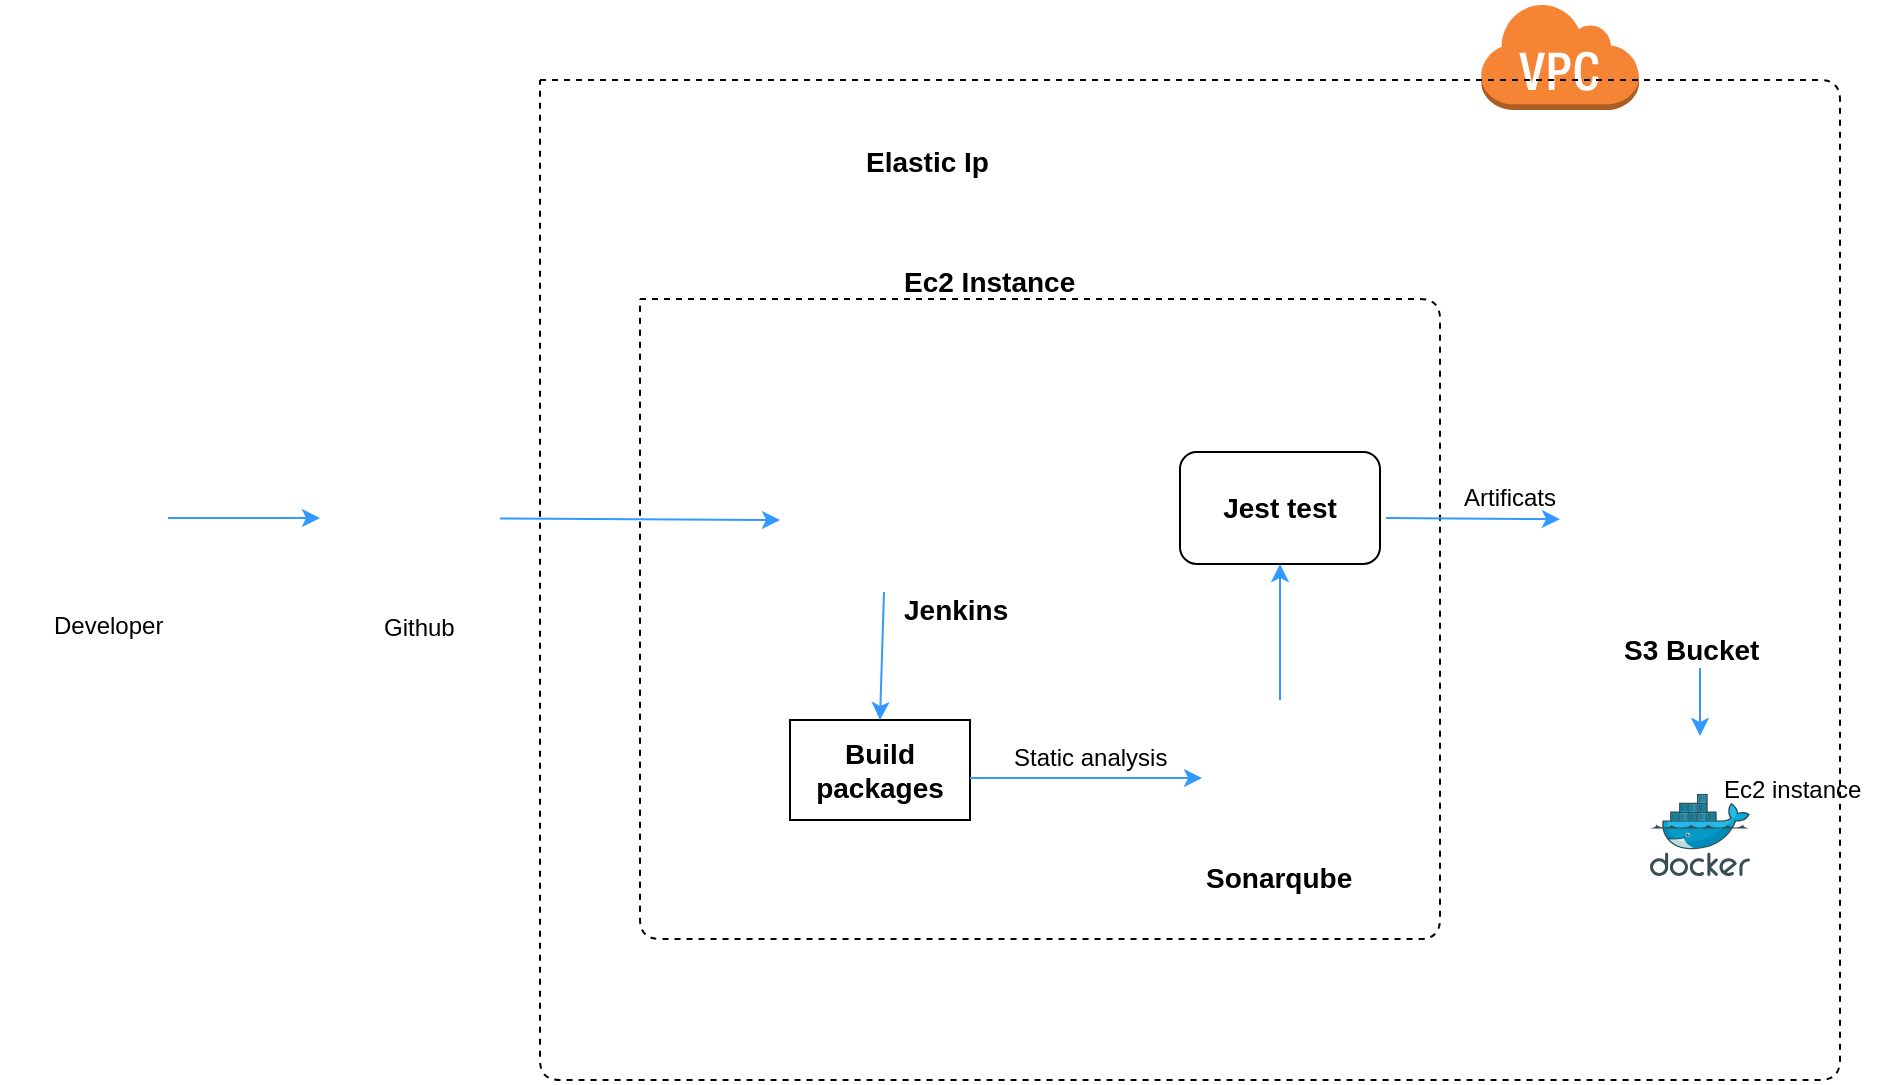<mxfile version="12.2.6" type="github" pages="1"><diagram id="fGGUIxdVda9MGqep7ntM" name="Page-1"><mxGraphModel dx="1088" dy="519" grid="1" gridSize="10" guides="1" tooltips="1" connect="1" arrows="1" fold="1" page="1" pageScale="1" pageWidth="850" pageHeight="1100" math="0" shadow="0"><root><mxCell id="0"/><mxCell id="1" parent="0"/><mxCell id="Y3wFwyDO3X8IU63ujGcw-1" value="" style="shape=image;html=1;verticalAlign=top;verticalLabelPosition=bottom;labelBackgroundColor=#ffffff;imageAspect=0;aspect=fixed;image=https://cdn4.iconfinder.com/data/icons/google-i-o-2016/512/google_firebase-128.png" vertex="1" parent="1"><mxGeometry y="264" width="82" height="82" as="geometry"/></mxCell><mxCell id="Y3wFwyDO3X8IU63ujGcw-2" value="" style="shape=image;html=1;verticalAlign=top;verticalLabelPosition=bottom;labelBackgroundColor=#ffffff;imageAspect=0;aspect=fixed;image=https://cdn4.iconfinder.com/data/icons/social-media-logos-6/512/71-github-128.png" vertex="1" parent="1"><mxGeometry x="160" y="264" width="90" height="90" as="geometry"/></mxCell><mxCell id="Y3wFwyDO3X8IU63ujGcw-4" value="" style="shape=image;html=1;verticalAlign=top;verticalLabelPosition=bottom;labelBackgroundColor=#ffffff;imageAspect=0;aspect=fixed;image=https://cdn2.iconfinder.com/data/icons/amazon-aws-stencils/100/Compute__Networking_copy_Amazon_EC2_Elastic_IP-128.png;direction=south;" vertex="1" parent="1"><mxGeometry x="390" y="90" width="80" height="80" as="geometry"/></mxCell><mxCell id="Y3wFwyDO3X8IU63ujGcw-6" value="" style="shape=image;html=1;verticalAlign=top;verticalLabelPosition=bottom;labelBackgroundColor=#ffffff;imageAspect=0;aspect=fixed;image=https://cdn2.iconfinder.com/data/icons/amazon-aws-stencils/100/Compute__Networking_copy_Amazon_EC2---128.png" vertex="1" parent="1"><mxGeometry x="391" y="160" width="79" height="79" as="geometry"/></mxCell><mxCell id="Y3wFwyDO3X8IU63ujGcw-8" value="" style="outlineConnect=0;dashed=0;verticalLabelPosition=bottom;verticalAlign=top;align=center;html=1;shape=mxgraph.aws3.virtual_private_cloud;fillColor=#F58534;gradientColor=none;" vertex="1" parent="1"><mxGeometry x="740" y="51" width="79.5" height="54" as="geometry"/></mxCell><mxCell id="Y3wFwyDO3X8IU63ujGcw-9" value="" style="shape=image;html=1;verticalAlign=top;verticalLabelPosition=bottom;labelBackgroundColor=#ffffff;imageAspect=0;aspect=fixed;image=https://cdn2.iconfinder.com/data/icons/amazon-aws-stencils/100/Storage__Content_Delivery_Amazon_S3-128.png" vertex="1" parent="1"><mxGeometry x="780" y="246" width="128" height="128" as="geometry"/></mxCell><mxCell id="Y3wFwyDO3X8IU63ujGcw-10" value="" style="endArrow=none;dashed=1;html=1;" edge="1" parent="1"><mxGeometry width="50" height="50" relative="1" as="geometry"><mxPoint x="270" y="90" as="sourcePoint"/><mxPoint x="270" y="90" as="targetPoint"/><Array as="points"><mxPoint x="920" y="90"/><mxPoint x="920" y="590"/><mxPoint x="270" y="590"/></Array></mxGeometry></mxCell><mxCell id="Y3wFwyDO3X8IU63ujGcw-11" value="" style="endArrow=none;dashed=1;html=1;" edge="1" parent="1"><mxGeometry width="50" height="50" relative="1" as="geometry"><mxPoint x="320" y="199.5" as="sourcePoint"/><mxPoint x="320" y="199.5" as="targetPoint"/><Array as="points"><mxPoint x="720" y="199.5"/><mxPoint x="720" y="519.5"/><mxPoint x="320" y="519.5"/></Array></mxGeometry></mxCell><mxCell id="Y3wFwyDO3X8IU63ujGcw-12" value="&lt;b&gt;&lt;font style=&quot;font-size: 14px&quot;&gt;Elastic &lt;/font&gt;&lt;font style=&quot;font-size: 14px&quot;&gt;Ip&lt;/font&gt;&lt;/b&gt;" style="text;html=1;resizable=0;points=[];autosize=1;align=left;verticalAlign=top;spacingTop=-4;" vertex="1" parent="1"><mxGeometry x="430.5" y="120" width="80" height="20" as="geometry"/></mxCell><mxCell id="Y3wFwyDO3X8IU63ujGcw-13" value="&lt;b&gt;&lt;font style=&quot;font-size: 14px&quot;&gt;Ec2 Instance&lt;/font&gt;&lt;/b&gt;" style="text;html=1;resizable=0;points=[];autosize=1;align=left;verticalAlign=top;spacingTop=-4;" vertex="1" parent="1"><mxGeometry x="450" y="179.5" width="100" height="20" as="geometry"/></mxCell><mxCell id="Y3wFwyDO3X8IU63ujGcw-15" value="" style="shape=image;html=1;verticalAlign=top;verticalLabelPosition=bottom;labelBackgroundColor=#ffffff;imageAspect=0;aspect=fixed;image=https://cdn4.iconfinder.com/data/icons/logos-brands-5/24/jenkins-128.png" vertex="1" parent="1"><mxGeometry x="390" y="264" width="80" height="80" as="geometry"/></mxCell><mxCell id="Y3wFwyDO3X8IU63ujGcw-16" value="&lt;b&gt;&lt;font style=&quot;font-size: 14px&quot;&gt;Jenkins&lt;/font&gt;&lt;/b&gt;" style="text;html=1;resizable=0;points=[];autosize=1;align=left;verticalAlign=top;spacingTop=-4;" vertex="1" parent="1"><mxGeometry x="450" y="344" width="70" height="20" as="geometry"/></mxCell><mxCell id="Y3wFwyDO3X8IU63ujGcw-19" value="" style="endArrow=classic;html=1;strokeColor=#3399FF;" edge="1" parent="1" source="Y3wFwyDO3X8IU63ujGcw-2"><mxGeometry width="50" height="50" relative="1" as="geometry"><mxPoint x="350" y="355" as="sourcePoint"/><mxPoint x="390" y="310" as="targetPoint"/></mxGeometry></mxCell><mxCell id="Y3wFwyDO3X8IU63ujGcw-20" value="" style="endArrow=classic;html=1;strokeColor=#3399FF;entryX=0;entryY=0.5;entryDx=0;entryDy=0;" edge="1" parent="1" target="Y3wFwyDO3X8IU63ujGcw-2"><mxGeometry width="50" height="50" relative="1" as="geometry"><mxPoint x="84" y="309" as="sourcePoint"/><mxPoint x="140" y="470" as="targetPoint"/></mxGeometry></mxCell><mxCell id="Y3wFwyDO3X8IU63ujGcw-21" value="" style="shape=image;html=1;verticalAlign=top;verticalLabelPosition=bottom;labelBackgroundColor=#ffffff;imageAspect=0;aspect=fixed;image=https://cdn1.iconfinder.com/data/icons/science-technology-outline/91/Science__Technology_30-128.png" vertex="1" parent="1"><mxGeometry x="601" y="400" width="78" height="78" as="geometry"/></mxCell><mxCell id="Y3wFwyDO3X8IU63ujGcw-23" value="&lt;b&gt;&lt;font style=&quot;font-size: 14px&quot;&gt;Jest test&lt;/font&gt;&lt;/b&gt;" style="rounded=1;whiteSpace=wrap;html=1;" vertex="1" parent="1"><mxGeometry x="590" y="276" width="100" height="56" as="geometry"/></mxCell><mxCell id="Y3wFwyDO3X8IU63ujGcw-25" value="&lt;b&gt;&lt;font style=&quot;font-size: 14px&quot;&gt;Build packages&lt;/font&gt;&lt;/b&gt;" style="rounded=0;whiteSpace=wrap;html=1;" vertex="1" parent="1"><mxGeometry x="395" y="410" width="90" height="50" as="geometry"/></mxCell><mxCell id="Y3wFwyDO3X8IU63ujGcw-27" value="" style="endArrow=classic;html=1;strokeColor=#3399FF;" edge="1" parent="1"><mxGeometry width="50" height="50" relative="1" as="geometry"><mxPoint x="485" y="439" as="sourcePoint"/><mxPoint x="601" y="439" as="targetPoint"/></mxGeometry></mxCell><mxCell id="Y3wFwyDO3X8IU63ujGcw-28" value="" style="endArrow=classic;html=1;strokeColor=#3399FF;entryX=0.5;entryY=1;entryDx=0;entryDy=0;exitX=0.5;exitY=0;exitDx=0;exitDy=0;" edge="1" parent="1" source="Y3wFwyDO3X8IU63ujGcw-21" target="Y3wFwyDO3X8IU63ujGcw-23"><mxGeometry width="50" height="50" relative="1" as="geometry"><mxPoint x="610" y="391" as="sourcePoint"/><mxPoint x="660" y="341" as="targetPoint"/></mxGeometry></mxCell><mxCell id="Y3wFwyDO3X8IU63ujGcw-30" value="" style="endArrow=classic;html=1;strokeColor=#3399FF;entryX=0.5;entryY=0;entryDx=0;entryDy=0;exitX=0.65;exitY=1.025;exitDx=0;exitDy=0;exitPerimeter=0;" edge="1" parent="1" source="Y3wFwyDO3X8IU63ujGcw-15" target="Y3wFwyDO3X8IU63ujGcw-25"><mxGeometry width="50" height="50" relative="1" as="geometry"><mxPoint x="10" y="660" as="sourcePoint"/><mxPoint x="60" y="610" as="targetPoint"/></mxGeometry></mxCell><mxCell id="Y3wFwyDO3X8IU63ujGcw-31" value="" style="endArrow=classic;html=1;strokeColor=#3399FF;" edge="1" parent="1" target="Y3wFwyDO3X8IU63ujGcw-9"><mxGeometry width="50" height="50" relative="1" as="geometry"><mxPoint x="693" y="309" as="sourcePoint"/><mxPoint x="60" y="610" as="targetPoint"/></mxGeometry></mxCell><mxCell id="Y3wFwyDO3X8IU63ujGcw-32" value="&lt;b&gt;&lt;font style=&quot;font-size: 14px&quot;&gt;Sonarqube&lt;/font&gt;&lt;/b&gt;" style="text;html=1;resizable=0;points=[];autosize=1;align=left;verticalAlign=top;spacingTop=-4;" vertex="1" parent="1"><mxGeometry x="601" y="478" width="90" height="20" as="geometry"/></mxCell><mxCell id="Y3wFwyDO3X8IU63ujGcw-45" value="" style="edgeStyle=orthogonalEdgeStyle;rounded=0;orthogonalLoop=1;jettySize=auto;html=1;strokeColor=#3399FF;" edge="1" parent="1" source="Y3wFwyDO3X8IU63ujGcw-33" target="Y3wFwyDO3X8IU63ujGcw-43"><mxGeometry relative="1" as="geometry"/></mxCell><mxCell id="Y3wFwyDO3X8IU63ujGcw-33" value="&lt;b&gt;&lt;font style=&quot;font-size: 14px&quot;&gt;S3 Bucket&lt;/font&gt;&lt;/b&gt;" style="text;html=1;resizable=0;points=[];autosize=1;align=left;verticalAlign=top;spacingTop=-4;" vertex="1" parent="1"><mxGeometry x="810" y="364" width="80" height="20" as="geometry"/></mxCell><mxCell id="Y3wFwyDO3X8IU63ujGcw-35" value="Artificats" style="text;html=1;resizable=0;points=[];autosize=1;align=left;verticalAlign=top;spacingTop=-4;" vertex="1" parent="1"><mxGeometry x="730" y="289" width="60" height="20" as="geometry"/></mxCell><mxCell id="Y3wFwyDO3X8IU63ujGcw-36" value="Static analysis" style="text;html=1;resizable=0;points=[];autosize=1;align=left;verticalAlign=top;spacingTop=-4;" vertex="1" parent="1"><mxGeometry x="505" y="419" width="90" height="20" as="geometry"/></mxCell><mxCell id="Y3wFwyDO3X8IU63ujGcw-37" value="Github" style="text;html=1;resizable=0;points=[];autosize=1;align=left;verticalAlign=top;spacingTop=-4;" vertex="1" parent="1"><mxGeometry x="190" y="354" width="50" height="20" as="geometry"/></mxCell><mxCell id="Y3wFwyDO3X8IU63ujGcw-41" value="Developer" style="text;html=1;resizable=0;points=[];autosize=1;align=left;verticalAlign=top;spacingTop=-4;" vertex="1" parent="1"><mxGeometry x="25" y="353" width="70" height="20" as="geometry"/></mxCell><mxCell id="Y3wFwyDO3X8IU63ujGcw-42" value="" style="aspect=fixed;html=1;points=[];align=center;image;fontSize=12;image=img/lib/mscae/Docker.svg;" vertex="1" parent="1"><mxGeometry x="825" y="447" width="50" height="41" as="geometry"/></mxCell><mxCell id="Y3wFwyDO3X8IU63ujGcw-43" value="" style="shape=image;html=1;verticalAlign=top;verticalLabelPosition=bottom;labelBackgroundColor=#ffffff;imageAspect=0;aspect=fixed;image=https://cdn2.iconfinder.com/data/icons/amazon-aws-stencils/100/Compute__Networking_copy_Amazon_EC2---128.png" vertex="1" parent="1"><mxGeometry x="815" y="418" width="70" height="70" as="geometry"/></mxCell><mxCell id="Y3wFwyDO3X8IU63ujGcw-44" value="Ec2 instance" style="text;html=1;resizable=0;points=[];autosize=1;align=left;verticalAlign=top;spacingTop=-4;" vertex="1" parent="1"><mxGeometry x="860" y="435" width="80" height="20" as="geometry"/></mxCell></root></mxGraphModel></diagram></mxfile>